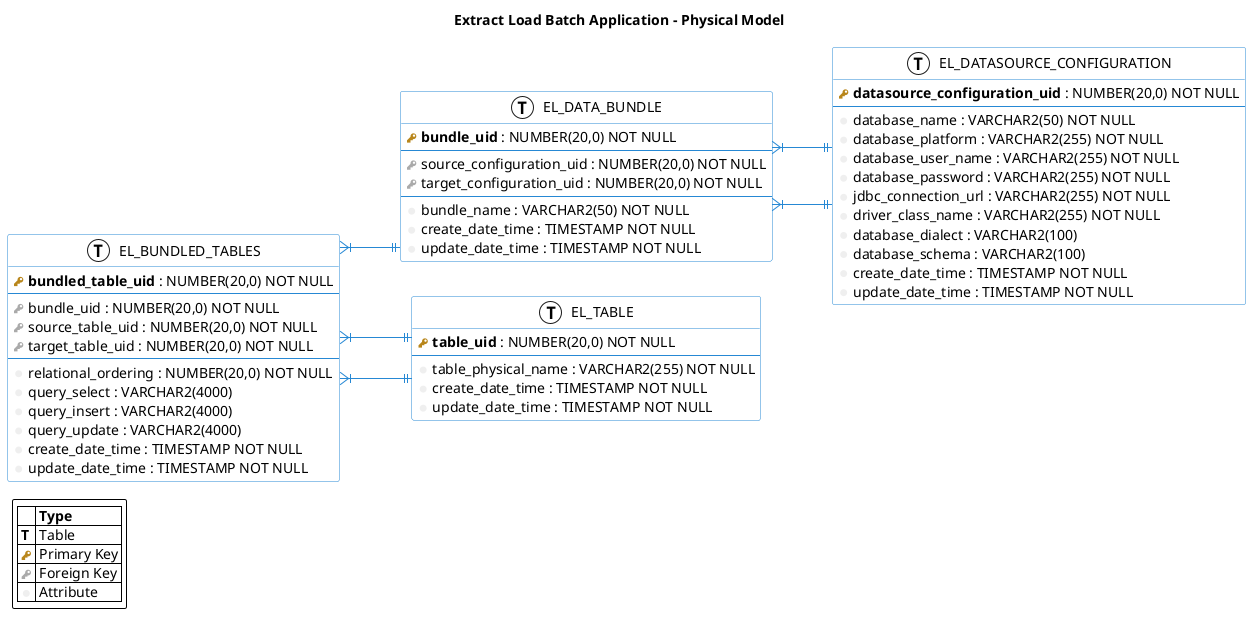 @startuml
left to right direction
skinparam roundcorner 5
skinparam linetype ortho
skinparam shadowing false
skinparam handwritten false
skinparam class {
    BackgroundColor white
    ArrowColor #2688d4
    BorderColor #2688d4
}
skinparam legendBackgroundColor white

!define primary_key(name) <b><color:#b8861b><&key></color> name</b>
!define foreign_key(name) <color:#aaaaaa><&key></color> name
!define column(name) <color:#efefef><&media-record></color> name
!define table(logical, physical) entity "logical" as physical << (T, white) >>

'diagram title'
title Extract Load Batch Application - Physical Model

table( EL_DATASOURCE_CONFIGURATION, EL_DATASOURCE_CONFIGURATION ) {
  primary_key( datasource_configuration_uid ) : NUMBER(20,0) NOT NULL
  --
  column( database_name ) : VARCHAR2(50) NOT NULL
  column( database_platform ) : VARCHAR2(255) NOT NULL
  column( database_user_name ) : VARCHAR2(255) NOT NULL
  column( database_password ) : VARCHAR2(255) NOT NULL
  column( jdbc_connection_url ) : VARCHAR2(255) NOT NULL
  column( driver_class_name ) : VARCHAR2(255) NOT NULL
  column( database_dialect ) : VARCHAR2(100)
  column( database_schema ) : VARCHAR2(100)
  column( create_date_time ) : TIMESTAMP NOT NULL
  column( update_date_time ) : TIMESTAMP NOT NULL
}

table( EL_DATA_BUNDLE, EL_DATA_BUNDLE ) {
  primary_key( bundle_uid ) : NUMBER(20,0) NOT NULL
  --
  foreign_key( source_configuration_uid ) : NUMBER(20,0) NOT NULL
  foreign_key( target_configuration_uid ) : NUMBER(20,0) NOT NULL
  --
  column( bundle_name ) : VARCHAR2(50) NOT NULL
  column( create_date_time ) : TIMESTAMP NOT NULL
  column( update_date_time ) : TIMESTAMP NOT NULL
}

table( EL_TABLE, EL_TABLE ) {
  primary_key( table_uid ) : NUMBER(20,0) NOT NULL
  --
  column( table_physical_name ) : VARCHAR2(255) NOT NULL
  column( create_date_time ) : TIMESTAMP NOT NULL
  column( update_date_time ) : TIMESTAMP NOT NULL
}

table( EL_BUNDLED_TABLES, EL_BUNDLED_TABLES ) {
  primary_key( bundled_table_uid ) : NUMBER(20,0) NOT NULL
  --
  foreign_key( bundle_uid ) : NUMBER(20,0) NOT NULL
  foreign_key( source_table_uid ) : NUMBER(20,0) NOT NULL
  foreign_key( target_table_uid ) : NUMBER(20,0) NOT NULL
  --
  column( relational_ordering ) : NUMBER(20,0) NOT NULL
  column( query_select ) : VARCHAR2(4000)
  column( query_insert ) : VARCHAR2(4000)
  column( query_update ) : VARCHAR2(4000)
  column( create_date_time ) : TIMESTAMP NOT NULL
  column( update_date_time ) : TIMESTAMP NOT NULL
}

EL_DATA_BUNDLE }|--|| EL_DATASOURCE_CONFIGURATION
EL_DATA_BUNDLE }|--|| EL_DATASOURCE_CONFIGURATION
EL_BUNDLED_TABLES }|--|| EL_DATA_BUNDLE
EL_BUNDLED_TABLES }|--|| EL_TABLE
EL_BUNDLED_TABLES }|--|| EL_TABLE

legend left
    |= |= Type |
    | <b>T</b> | Table |
    | <color:#b8861b><&key></color> | Primary Key |
    | <color:#aaaaaa><&key></color> | Foreign Key |
    | <color:#efefef><&media-record></color> | Attribute |
endlegend

@enduml